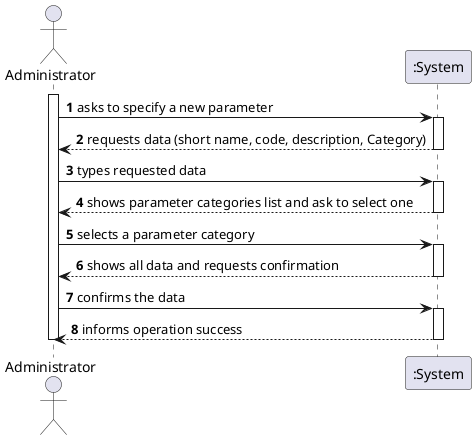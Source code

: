 @startuml
autonumber
actor "Administrator" as OE

activate OE
OE -> ":System" : asks to specify a new parameter
activate ":System"
":System" --> OE : requests data (short name, code, description, Category)
deactivate ":System"

OE -> ":System" : types requested data
activate ":System"
":System" --> OE : shows parameter categories list and ask to select one
deactivate ":System"

OE -> ":System" : selects a parameter category
activate ":System"
":System" --> OE : shows all data and requests confirmation
deactivate ":System"

OE -> ":System" : confirms the data
activate ":System"
":System" --> OE : informs operation success
deactivate ":System"

deactivate OE

@enduml
